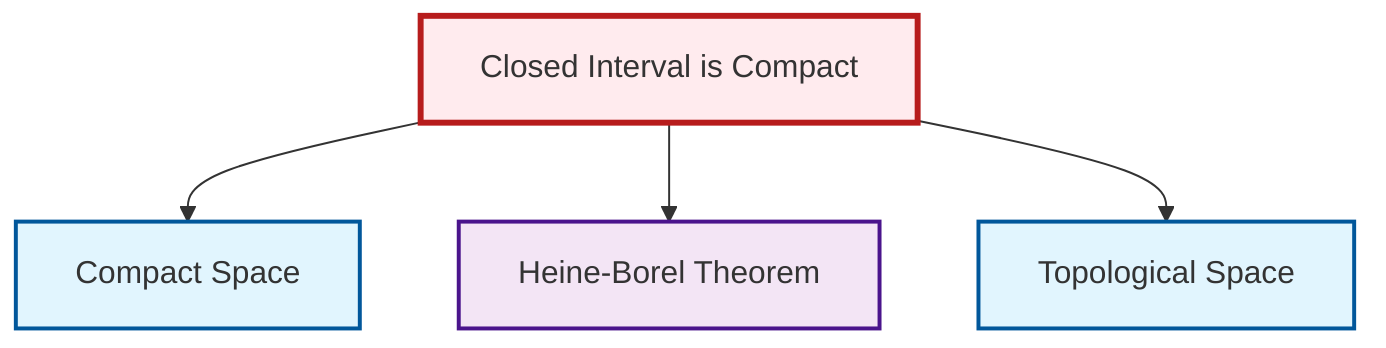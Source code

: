 graph TD
    classDef definition fill:#e1f5fe,stroke:#01579b,stroke-width:2px
    classDef theorem fill:#f3e5f5,stroke:#4a148c,stroke-width:2px
    classDef axiom fill:#fff3e0,stroke:#e65100,stroke-width:2px
    classDef example fill:#e8f5e9,stroke:#1b5e20,stroke-width:2px
    classDef current fill:#ffebee,stroke:#b71c1c,stroke-width:3px
    ex-closed-interval-compact["Closed Interval is Compact"]:::example
    def-compact["Compact Space"]:::definition
    thm-heine-borel["Heine-Borel Theorem"]:::theorem
    def-topological-space["Topological Space"]:::definition
    ex-closed-interval-compact --> def-compact
    ex-closed-interval-compact --> thm-heine-borel
    ex-closed-interval-compact --> def-topological-space
    class ex-closed-interval-compact current